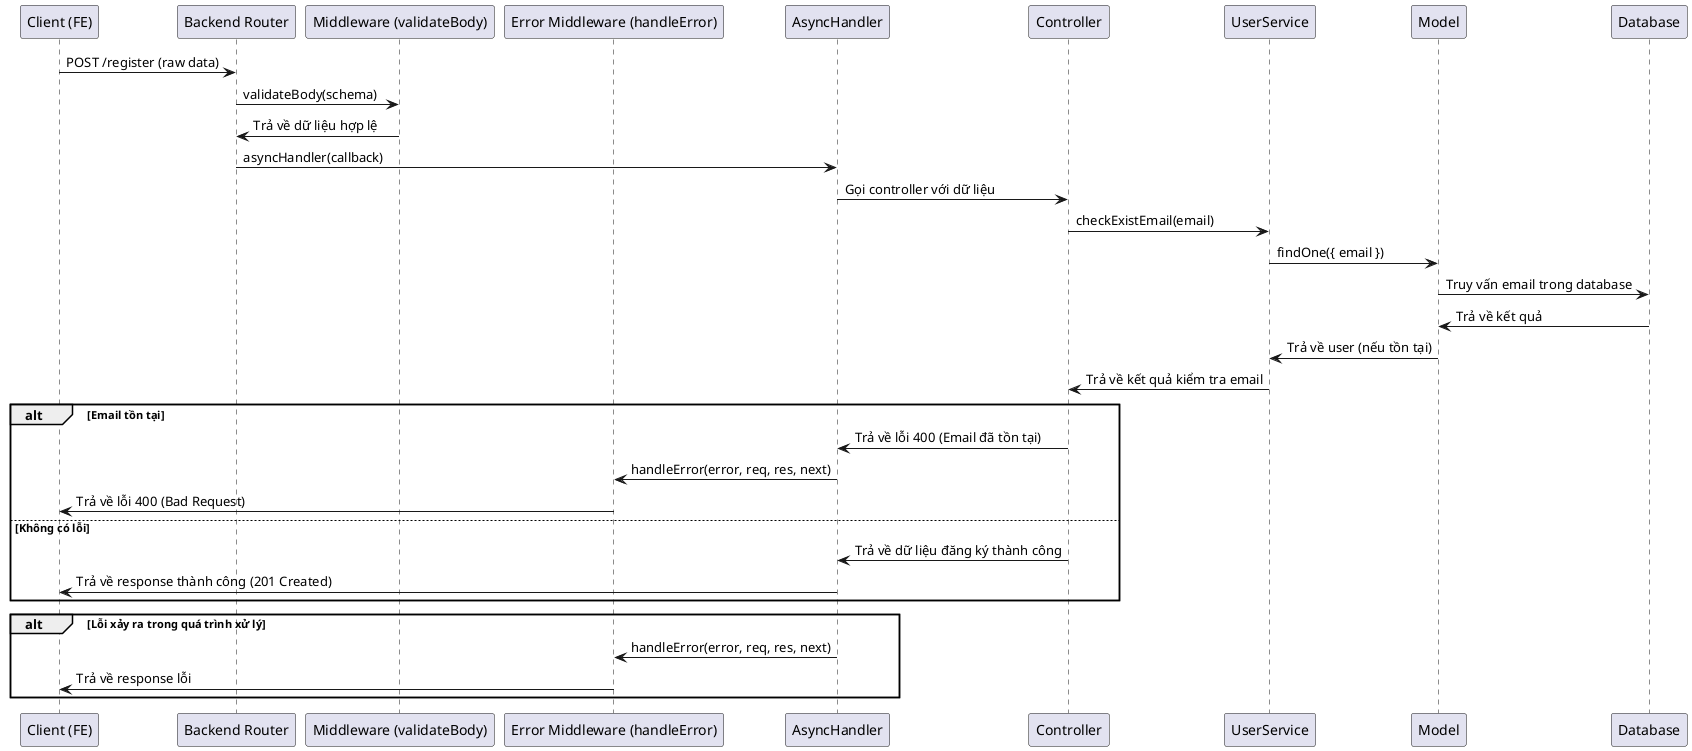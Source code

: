 @startuml
participant "Client (FE)" as FE
participant "Backend Router" as Router
participant "Middleware (validateBody)" as Middleware
participant "Error Middleware (handleError)" as ErrorMiddleware
participant "AsyncHandler" as AsyncHandler
participant "Controller" as Controller
participant "UserService" as UserService
participant "Model" as Model
participant "Database" as DB

FE -> Router: POST /register (raw data)
Router -> Middleware: validateBody(schema)
Middleware -> Router: Trả về dữ liệu hợp lệ

Router -> AsyncHandler: asyncHandler(callback)
AsyncHandler -> Controller: Gọi controller với dữ liệu

Controller -> UserService: checkExistEmail(email)
UserService -> Model: findOne({ email })
Model -> DB: Truy vấn email trong database
DB -> Model: Trả về kết quả
Model -> UserService: Trả về user (nếu tồn tại)
UserService -> Controller: Trả về kết quả kiểm tra email

alt Email tồn tại
    Controller -> AsyncHandler: Trả về lỗi 400 (Email đã tồn tại)
    AsyncHandler -> ErrorMiddleware: handleError(error, req, res, next)
    ErrorMiddleware -> FE: Trả về lỗi 400 (Bad Request)
else Không có lỗi
    Controller -> AsyncHandler: Trả về dữ liệu đăng ký thành công
    AsyncHandler -> FE: Trả về response thành công (201 Created)
end

alt Lỗi xảy ra trong quá trình xử lý
    AsyncHandler -> ErrorMiddleware: handleError(error, req, res, next)
    ErrorMiddleware -> FE: Trả về response lỗi
end
@enduml
